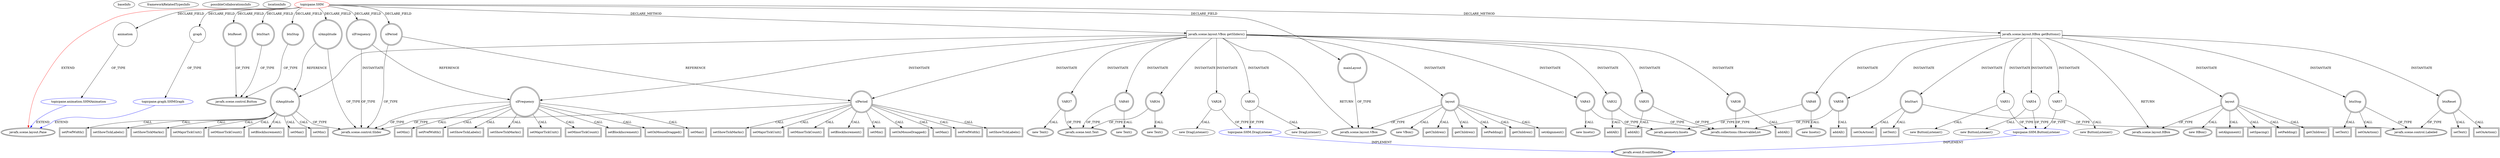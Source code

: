 digraph {
baseInfo[graphId=2292,category="extension_graph",isAnonymous=false,possibleRelation=true]
frameworkRelatedTypesInfo[0="javafx.scene.layout.Pane"]
possibleCollaborationsInfo[0="2292~CLIENT_METHOD_DECLARATION-INSTANTIATION-CLIENT_METHOD_DECLARATION-INSTANTIATION-~javafx.scene.layout.Pane ~javafx.event.EventHandler ~false~false",1="2292~FIELD_DECLARATION-~javafx.scene.layout.Pane ~javafx.scene.layout.Pane ~false~false",2="2292~CLIENT_METHOD_DECLARATION-INSTANTIATION-CLIENT_METHOD_DECLARATION-INSTANTIATION-CLIENT_METHOD_DECLARATION-INSTANTIATION-~javafx.scene.layout.Pane ~javafx.event.EventHandler ~false~false"]
locationInfo[projectName="cmd802-projectmain",filePath="/cmd802-projectmain/projectmain-master/GroupProject/src/topicpane/SHM.java",contextSignature="SHM",graphId="2292"]
0[label="topicpane.SHM",vertexType="ROOT_CLIENT_CLASS_DECLARATION",isFrameworkType=false,color=red]
1[label="javafx.scene.layout.Pane",vertexType="FRAMEWORK_CLASS_TYPE",isFrameworkType=true,peripheries=2]
2[label="animation",vertexType="FIELD_DECLARATION",isFrameworkType=false,shape=circle]
3[label="topicpane.animation.SHMAnimation",vertexType="REFERENCE_CLIENT_CLASS_DECLARATION",isFrameworkType=false,color=blue]
5[label="btnReset",vertexType="FIELD_DECLARATION",isFrameworkType=true,peripheries=2,shape=circle]
6[label="javafx.scene.control.Button",vertexType="FRAMEWORK_CLASS_TYPE",isFrameworkType=true,peripheries=2]
7[label="btnStart",vertexType="FIELD_DECLARATION",isFrameworkType=true,peripheries=2,shape=circle]
9[label="btnStop",vertexType="FIELD_DECLARATION",isFrameworkType=true,peripheries=2,shape=circle]
11[label="graph",vertexType="FIELD_DECLARATION",isFrameworkType=false,shape=circle]
12[label="topicpane.graph.SHMGraph",vertexType="REFERENCE_CLIENT_CLASS_DECLARATION",isFrameworkType=false,color=blue]
14[label="mainLayout",vertexType="FIELD_DECLARATION",isFrameworkType=true,peripheries=2,shape=circle]
15[label="javafx.scene.layout.VBox",vertexType="FRAMEWORK_CLASS_TYPE",isFrameworkType=true,peripheries=2]
16[label="slAmplitude",vertexType="FIELD_DECLARATION",isFrameworkType=true,peripheries=2,shape=circle]
17[label="javafx.scene.control.Slider",vertexType="FRAMEWORK_CLASS_TYPE",isFrameworkType=true,peripheries=2]
18[label="slFrequency",vertexType="FIELD_DECLARATION",isFrameworkType=true,peripheries=2,shape=circle]
20[label="slPeriod",vertexType="FIELD_DECLARATION",isFrameworkType=true,peripheries=2,shape=circle]
31[label="javafx.scene.layout.VBox getSliders()",vertexType="CLIENT_METHOD_DECLARATION",isFrameworkType=false,shape=box]
33[label="slAmplitude",vertexType="VARIABLE_EXPRESION",isFrameworkType=true,peripheries=2,shape=circle]
34[label="setMax()",vertexType="INSIDE_CALL",isFrameworkType=true,peripheries=2,shape=box]
37[label="setMin()",vertexType="INSIDE_CALL",isFrameworkType=true,peripheries=2,shape=box]
38[label="slFrequency",vertexType="VARIABLE_EXPRESION",isFrameworkType=true,peripheries=2,shape=circle]
39[label="setMax()",vertexType="INSIDE_CALL",isFrameworkType=true,peripheries=2,shape=box]
42[label="setMin()",vertexType="INSIDE_CALL",isFrameworkType=true,peripheries=2,shape=box]
43[label="slPeriod",vertexType="VARIABLE_EXPRESION",isFrameworkType=true,peripheries=2,shape=circle]
44[label="setMax()",vertexType="INSIDE_CALL",isFrameworkType=true,peripheries=2,shape=box]
47[label="setMin()",vertexType="INSIDE_CALL",isFrameworkType=true,peripheries=2,shape=box]
49[label="setPrefWidth()",vertexType="INSIDE_CALL",isFrameworkType=true,peripheries=2,shape=box]
51[label="setPrefWidth()",vertexType="INSIDE_CALL",isFrameworkType=true,peripheries=2,shape=box]
53[label="setPrefWidth()",vertexType="INSIDE_CALL",isFrameworkType=true,peripheries=2,shape=box]
55[label="setShowTickLabels()",vertexType="INSIDE_CALL",isFrameworkType=true,peripheries=2,shape=box]
57[label="setShowTickMarks()",vertexType="INSIDE_CALL",isFrameworkType=true,peripheries=2,shape=box]
59[label="setMajorTickUnit()",vertexType="INSIDE_CALL",isFrameworkType=true,peripheries=2,shape=box]
61[label="setMinorTickCount()",vertexType="INSIDE_CALL",isFrameworkType=true,peripheries=2,shape=box]
63[label="setBlockIncrement()",vertexType="INSIDE_CALL",isFrameworkType=true,peripheries=2,shape=box]
65[label="setShowTickLabels()",vertexType="INSIDE_CALL",isFrameworkType=true,peripheries=2,shape=box]
67[label="setShowTickMarks()",vertexType="INSIDE_CALL",isFrameworkType=true,peripheries=2,shape=box]
69[label="setMajorTickUnit()",vertexType="INSIDE_CALL",isFrameworkType=true,peripheries=2,shape=box]
71[label="setMinorTickCount()",vertexType="INSIDE_CALL",isFrameworkType=true,peripheries=2,shape=box]
73[label="setBlockIncrement()",vertexType="INSIDE_CALL",isFrameworkType=true,peripheries=2,shape=box]
75[label="setShowTickLabels()",vertexType="INSIDE_CALL",isFrameworkType=true,peripheries=2,shape=box]
77[label="setShowTickMarks()",vertexType="INSIDE_CALL",isFrameworkType=true,peripheries=2,shape=box]
79[label="setMajorTickUnit()",vertexType="INSIDE_CALL",isFrameworkType=true,peripheries=2,shape=box]
81[label="setMinorTickCount()",vertexType="INSIDE_CALL",isFrameworkType=true,peripheries=2,shape=box]
83[label="setBlockIncrement()",vertexType="INSIDE_CALL",isFrameworkType=true,peripheries=2,shape=box]
85[label="setOnMouseDragged()",vertexType="INSIDE_CALL",isFrameworkType=true,peripheries=2,shape=box]
87[label="VAR28",vertexType="VARIABLE_EXPRESION",isFrameworkType=false,shape=circle]
88[label="topicpane.SHM.DragListener",vertexType="REFERENCE_CLIENT_CLASS_DECLARATION",isFrameworkType=false,color=blue]
89[label="javafx.event.EventHandler",vertexType="FRAMEWORK_INTERFACE_TYPE",isFrameworkType=true,peripheries=2]
86[label="new DragListener()",vertexType="CONSTRUCTOR_CALL",isFrameworkType=false]
91[label="setOnMouseDragged()",vertexType="INSIDE_CALL",isFrameworkType=true,peripheries=2,shape=box]
93[label="VAR30",vertexType="VARIABLE_EXPRESION",isFrameworkType=false,shape=circle]
92[label="new DragListener()",vertexType="CONSTRUCTOR_CALL",isFrameworkType=false]
96[label="layout",vertexType="VARIABLE_EXPRESION",isFrameworkType=true,peripheries=2,shape=circle]
95[label="new VBox()",vertexType="CONSTRUCTOR_CALL",isFrameworkType=true,peripheries=2]
98[label="VAR32",vertexType="VARIABLE_EXPRESION",isFrameworkType=true,peripheries=2,shape=circle]
100[label="javafx.collections.ObservableList",vertexType="FRAMEWORK_INTERFACE_TYPE",isFrameworkType=true,peripheries=2]
99[label="addAll()",vertexType="INSIDE_CALL",isFrameworkType=true,peripheries=2,shape=box]
102[label="getChildren()",vertexType="INSIDE_CALL",isFrameworkType=true,peripheries=2,shape=box]
104[label="VAR34",vertexType="VARIABLE_EXPRESION",isFrameworkType=true,peripheries=2,shape=circle]
105[label="javafx.scene.text.Text",vertexType="FRAMEWORK_CLASS_TYPE",isFrameworkType=true,peripheries=2]
103[label="new Text()",vertexType="CONSTRUCTOR_CALL",isFrameworkType=true,peripheries=2]
106[label="VAR35",vertexType="VARIABLE_EXPRESION",isFrameworkType=true,peripheries=2,shape=circle]
107[label="addAll()",vertexType="INSIDE_CALL",isFrameworkType=true,peripheries=2,shape=box]
110[label="getChildren()",vertexType="INSIDE_CALL",isFrameworkType=true,peripheries=2,shape=box]
112[label="VAR37",vertexType="VARIABLE_EXPRESION",isFrameworkType=true,peripheries=2,shape=circle]
111[label="new Text()",vertexType="CONSTRUCTOR_CALL",isFrameworkType=true,peripheries=2]
114[label="VAR38",vertexType="VARIABLE_EXPRESION",isFrameworkType=true,peripheries=2,shape=circle]
115[label="addAll()",vertexType="INSIDE_CALL",isFrameworkType=true,peripheries=2,shape=box]
118[label="getChildren()",vertexType="INSIDE_CALL",isFrameworkType=true,peripheries=2,shape=box]
120[label="VAR40",vertexType="VARIABLE_EXPRESION",isFrameworkType=true,peripheries=2,shape=circle]
119[label="new Text()",vertexType="CONSTRUCTOR_CALL",isFrameworkType=true,peripheries=2]
123[label="setAlignment()",vertexType="INSIDE_CALL",isFrameworkType=true,peripheries=2,shape=box]
125[label="setPadding()",vertexType="INSIDE_CALL",isFrameworkType=true,peripheries=2,shape=box]
127[label="VAR43",vertexType="VARIABLE_EXPRESION",isFrameworkType=true,peripheries=2,shape=circle]
128[label="javafx.geometry.Insets",vertexType="FRAMEWORK_CLASS_TYPE",isFrameworkType=true,peripheries=2]
126[label="new Insets()",vertexType="CONSTRUCTOR_CALL",isFrameworkType=true,peripheries=2]
129[label="javafx.scene.layout.HBox getButtons()",vertexType="CLIENT_METHOD_DECLARATION",isFrameworkType=false,shape=box]
130[label="javafx.scene.layout.HBox",vertexType="FRAMEWORK_CLASS_TYPE",isFrameworkType=true,peripheries=2]
132[label="layout",vertexType="VARIABLE_EXPRESION",isFrameworkType=true,peripheries=2,shape=circle]
131[label="new HBox()",vertexType="CONSTRUCTOR_CALL",isFrameworkType=true,peripheries=2]
135[label="setAlignment()",vertexType="INSIDE_CALL",isFrameworkType=true,peripheries=2,shape=box]
137[label="setSpacing()",vertexType="INSIDE_CALL",isFrameworkType=true,peripheries=2,shape=box]
139[label="setPadding()",vertexType="INSIDE_CALL",isFrameworkType=true,peripheries=2,shape=box]
141[label="VAR48",vertexType="VARIABLE_EXPRESION",isFrameworkType=true,peripheries=2,shape=circle]
140[label="new Insets()",vertexType="CONSTRUCTOR_CALL",isFrameworkType=true,peripheries=2]
143[label="btnStart",vertexType="VARIABLE_EXPRESION",isFrameworkType=true,peripheries=2,shape=circle]
145[label="javafx.scene.control.Labeled",vertexType="FRAMEWORK_CLASS_TYPE",isFrameworkType=true,peripheries=2]
144[label="setText()",vertexType="INSIDE_CALL",isFrameworkType=true,peripheries=2,shape=box]
147[label="setOnAction()",vertexType="INSIDE_CALL",isFrameworkType=true,peripheries=2,shape=box]
149[label="VAR51",vertexType="VARIABLE_EXPRESION",isFrameworkType=false,shape=circle]
150[label="topicpane.SHM.ButtonListener",vertexType="REFERENCE_CLIENT_CLASS_DECLARATION",isFrameworkType=false,color=blue]
148[label="new ButtonListener()",vertexType="CONSTRUCTOR_CALL",isFrameworkType=false]
152[label="btnStop",vertexType="VARIABLE_EXPRESION",isFrameworkType=true,peripheries=2,shape=circle]
153[label="setText()",vertexType="INSIDE_CALL",isFrameworkType=true,peripheries=2,shape=box]
156[label="setOnAction()",vertexType="INSIDE_CALL",isFrameworkType=true,peripheries=2,shape=box]
158[label="VAR54",vertexType="VARIABLE_EXPRESION",isFrameworkType=false,shape=circle]
157[label="new ButtonListener()",vertexType="CONSTRUCTOR_CALL",isFrameworkType=false]
160[label="btnReset",vertexType="VARIABLE_EXPRESION",isFrameworkType=true,peripheries=2,shape=circle]
161[label="setText()",vertexType="INSIDE_CALL",isFrameworkType=true,peripheries=2,shape=box]
164[label="setOnAction()",vertexType="INSIDE_CALL",isFrameworkType=true,peripheries=2,shape=box]
166[label="VAR57",vertexType="VARIABLE_EXPRESION",isFrameworkType=false,shape=circle]
165[label="new ButtonListener()",vertexType="CONSTRUCTOR_CALL",isFrameworkType=false]
168[label="VAR58",vertexType="VARIABLE_EXPRESION",isFrameworkType=true,peripheries=2,shape=circle]
169[label="addAll()",vertexType="INSIDE_CALL",isFrameworkType=true,peripheries=2,shape=box]
172[label="getChildren()",vertexType="INSIDE_CALL",isFrameworkType=true,peripheries=2,shape=box]
0->1[label="EXTEND",color=red]
0->2[label="DECLARE_FIELD"]
3->1[label="EXTEND",color=blue]
2->3[label="OF_TYPE"]
0->5[label="DECLARE_FIELD"]
5->6[label="OF_TYPE"]
0->7[label="DECLARE_FIELD"]
7->6[label="OF_TYPE"]
0->9[label="DECLARE_FIELD"]
9->6[label="OF_TYPE"]
0->11[label="DECLARE_FIELD"]
12->1[label="EXTEND",color=blue]
11->12[label="OF_TYPE"]
0->14[label="DECLARE_FIELD"]
14->15[label="OF_TYPE"]
0->16[label="DECLARE_FIELD"]
16->17[label="OF_TYPE"]
0->18[label="DECLARE_FIELD"]
18->17[label="OF_TYPE"]
0->20[label="DECLARE_FIELD"]
20->17[label="OF_TYPE"]
0->31[label="DECLARE_METHOD"]
31->15[label="RETURN"]
31->33[label="INSTANTIATE"]
16->33[label="REFERENCE"]
33->17[label="OF_TYPE"]
33->34[label="CALL"]
33->37[label="CALL"]
31->38[label="INSTANTIATE"]
18->38[label="REFERENCE"]
38->17[label="OF_TYPE"]
38->39[label="CALL"]
38->42[label="CALL"]
31->43[label="INSTANTIATE"]
20->43[label="REFERENCE"]
43->17[label="OF_TYPE"]
43->44[label="CALL"]
43->47[label="CALL"]
38->49[label="CALL"]
43->51[label="CALL"]
33->53[label="CALL"]
33->55[label="CALL"]
33->57[label="CALL"]
33->59[label="CALL"]
33->61[label="CALL"]
33->63[label="CALL"]
38->65[label="CALL"]
38->67[label="CALL"]
38->69[label="CALL"]
38->71[label="CALL"]
38->73[label="CALL"]
43->75[label="CALL"]
43->77[label="CALL"]
43->79[label="CALL"]
43->81[label="CALL"]
43->83[label="CALL"]
38->85[label="CALL"]
31->87[label="INSTANTIATE"]
88->89[label="IMPLEMENT",color=blue]
87->88[label="OF_TYPE"]
87->86[label="CALL"]
43->91[label="CALL"]
31->93[label="INSTANTIATE"]
93->88[label="OF_TYPE"]
93->92[label="CALL"]
31->96[label="INSTANTIATE"]
96->15[label="OF_TYPE"]
96->95[label="CALL"]
31->98[label="INSTANTIATE"]
98->100[label="OF_TYPE"]
98->99[label="CALL"]
96->102[label="CALL"]
31->104[label="INSTANTIATE"]
104->105[label="OF_TYPE"]
104->103[label="CALL"]
31->106[label="INSTANTIATE"]
106->100[label="OF_TYPE"]
106->107[label="CALL"]
96->110[label="CALL"]
31->112[label="INSTANTIATE"]
112->105[label="OF_TYPE"]
112->111[label="CALL"]
31->114[label="INSTANTIATE"]
114->100[label="OF_TYPE"]
114->115[label="CALL"]
96->118[label="CALL"]
31->120[label="INSTANTIATE"]
120->105[label="OF_TYPE"]
120->119[label="CALL"]
96->123[label="CALL"]
96->125[label="CALL"]
31->127[label="INSTANTIATE"]
127->128[label="OF_TYPE"]
127->126[label="CALL"]
0->129[label="DECLARE_METHOD"]
129->130[label="RETURN"]
129->132[label="INSTANTIATE"]
132->130[label="OF_TYPE"]
132->131[label="CALL"]
132->135[label="CALL"]
132->137[label="CALL"]
132->139[label="CALL"]
129->141[label="INSTANTIATE"]
141->128[label="OF_TYPE"]
141->140[label="CALL"]
129->143[label="INSTANTIATE"]
143->145[label="OF_TYPE"]
143->144[label="CALL"]
143->147[label="CALL"]
129->149[label="INSTANTIATE"]
150->89[label="IMPLEMENT",color=blue]
149->150[label="OF_TYPE"]
149->148[label="CALL"]
129->152[label="INSTANTIATE"]
152->145[label="OF_TYPE"]
152->153[label="CALL"]
152->156[label="CALL"]
129->158[label="INSTANTIATE"]
158->150[label="OF_TYPE"]
158->157[label="CALL"]
129->160[label="INSTANTIATE"]
160->145[label="OF_TYPE"]
160->161[label="CALL"]
160->164[label="CALL"]
129->166[label="INSTANTIATE"]
166->150[label="OF_TYPE"]
166->165[label="CALL"]
129->168[label="INSTANTIATE"]
168->100[label="OF_TYPE"]
168->169[label="CALL"]
132->172[label="CALL"]
}

